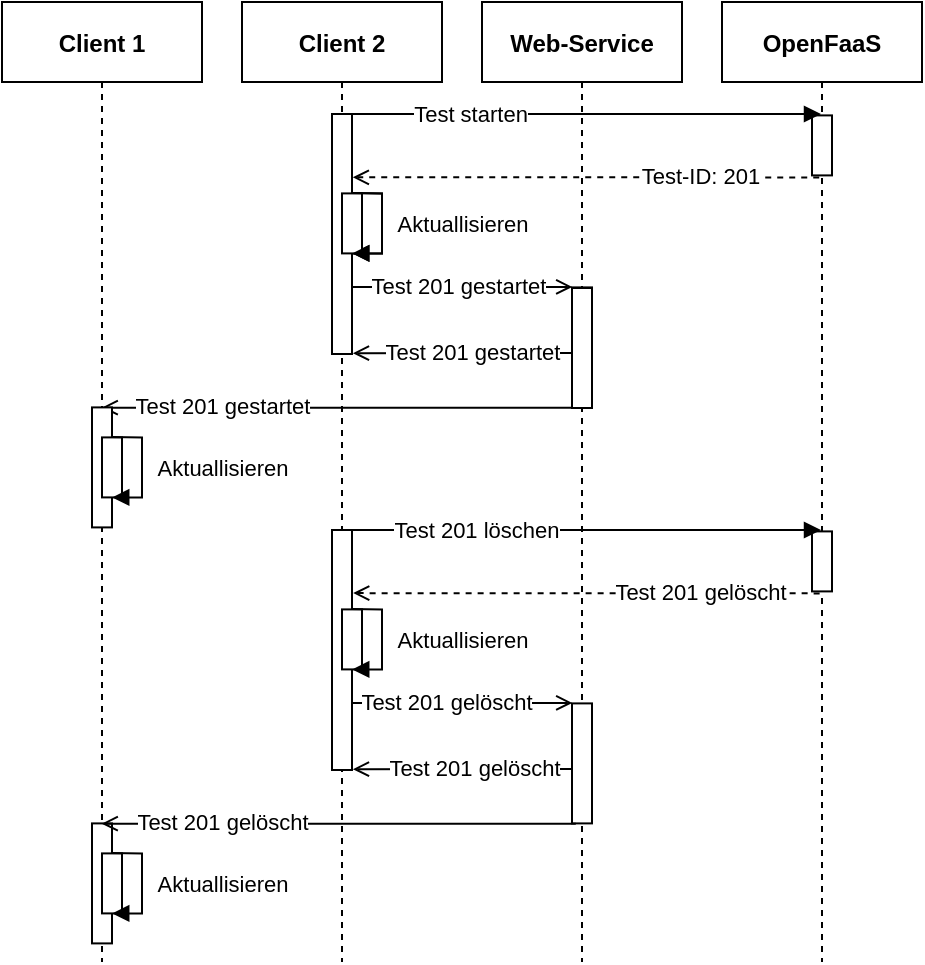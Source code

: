 <mxfile version="16.1.2" type="device"><diagram id="kgpKYQtTHZ0yAKxKKP6v" name="Page-1"><mxGraphModel dx="787" dy="612" grid="1" gridSize="10" guides="1" tooltips="1" connect="1" arrows="1" fold="1" page="1" pageScale="1" pageWidth="850" pageHeight="1100" math="0" shadow="0"><root><mxCell id="0"/><mxCell id="1" parent="0"/><mxCell id="3nuBFxr9cyL0pnOWT2aG-1" value="Client 1" style="shape=umlLifeline;perimeter=lifelinePerimeter;container=1;collapsible=0;recursiveResize=0;rounded=0;shadow=0;strokeWidth=1;fontStyle=1" parent="1" vertex="1"><mxGeometry x="10" y="10" width="100" height="480" as="geometry"/></mxCell><mxCell id="13Dmo5uygLEbAeAO2sN4-3" value="OpenFaaS" style="shape=umlLifeline;perimeter=lifelinePerimeter;container=1;collapsible=0;recursiveResize=0;rounded=0;shadow=0;strokeWidth=1;fontStyle=1" parent="1" vertex="1"><mxGeometry x="370" y="10" width="100" height="480" as="geometry"/></mxCell><mxCell id="13Dmo5uygLEbAeAO2sN4-63" value="" style="points=[];perimeter=orthogonalPerimeter;rounded=0;shadow=0;strokeWidth=1;" parent="13Dmo5uygLEbAeAO2sN4-3" vertex="1"><mxGeometry x="45" y="56.7" width="10" height="30" as="geometry"/></mxCell><mxCell id="13Dmo5uygLEbAeAO2sN4-64" value="" style="endArrow=block;html=1;rounded=0;exitX=0.44;exitY=-0.007;exitDx=0;exitDy=0;exitPerimeter=0;strokeWidth=1;endFill=1;" parent="13Dmo5uygLEbAeAO2sN4-3" edge="1"><mxGeometry width="50" height="50" relative="1" as="geometry"><mxPoint x="-190.6" y="56" as="sourcePoint"/><mxPoint x="49.5" y="56" as="targetPoint"/></mxGeometry></mxCell><mxCell id="13Dmo5uygLEbAeAO2sN4-65" value="Test starten" style="edgeLabel;html=1;align=center;verticalAlign=middle;resizable=0;points=[];" parent="13Dmo5uygLEbAeAO2sN4-64" vertex="1" connectable="0"><mxGeometry x="-0.284" y="-1" relative="1" as="geometry"><mxPoint x="-22" y="-1" as="offset"/></mxGeometry></mxCell><mxCell id="13Dmo5uygLEbAeAO2sN4-66" value="" style="endArrow=none;dashed=1;html=1;rounded=0;strokeWidth=1;entryX=0.44;entryY=1.033;entryDx=0;entryDy=0;entryPerimeter=0;endFill=0;startArrow=open;startFill=0;exitX=1.038;exitY=0.264;exitDx=0;exitDy=0;exitPerimeter=0;" parent="13Dmo5uygLEbAeAO2sN4-3" source="13Dmo5uygLEbAeAO2sN4-54" target="13Dmo5uygLEbAeAO2sN4-63" edge="1"><mxGeometry width="50" height="50" relative="1" as="geometry"><mxPoint x="-180" y="87.7" as="sourcePoint"/><mxPoint x="-360" y="16.7" as="targetPoint"/></mxGeometry></mxCell><mxCell id="13Dmo5uygLEbAeAO2sN4-67" value="Test-ID: 201" style="edgeLabel;html=1;align=center;verticalAlign=middle;resizable=0;points=[];" parent="13Dmo5uygLEbAeAO2sN4-66" vertex="1" connectable="0"><mxGeometry x="0.552" y="2" relative="1" as="geometry"><mxPoint x="-8" y="1" as="offset"/></mxGeometry></mxCell><mxCell id="13Dmo5uygLEbAeAO2sN4-68" value="" style="endArrow=open;html=1;rounded=0;strokeWidth=1;endFill=0;exitX=1.009;exitY=0.598;exitDx=0;exitDy=0;exitPerimeter=0;entryX=0.015;entryY=-0.004;entryDx=0;entryDy=0;entryPerimeter=0;" parent="13Dmo5uygLEbAeAO2sN4-3" target="13Dmo5uygLEbAeAO2sN4-62" edge="1"><mxGeometry width="50" height="50" relative="1" as="geometry"><mxPoint x="-184.91" y="142.5" as="sourcePoint"/><mxPoint x="-440" y="62.7" as="targetPoint"/></mxGeometry></mxCell><mxCell id="13Dmo5uygLEbAeAO2sN4-69" value="Test 201 gestartet" style="edgeLabel;html=1;align=center;verticalAlign=middle;resizable=0;points=[];" parent="13Dmo5uygLEbAeAO2sN4-68" vertex="1" connectable="0"><mxGeometry x="-0.167" y="1" relative="1" as="geometry"><mxPoint x="7" as="offset"/></mxGeometry></mxCell><mxCell id="13Dmo5uygLEbAeAO2sN4-70" value="" style="endArrow=open;html=1;rounded=0;strokeWidth=1;endFill=0;exitX=-0.025;exitY=0.497;exitDx=0;exitDy=0;exitPerimeter=0;entryX=1.045;entryY=0.899;entryDx=0;entryDy=0;entryPerimeter=0;" parent="13Dmo5uygLEbAeAO2sN4-3" edge="1"><mxGeometry width="50" height="50" relative="1" as="geometry"><mxPoint x="-75.25" y="175.52" as="sourcePoint"/><mxPoint x="-184.55" y="175.6" as="targetPoint"/></mxGeometry></mxCell><mxCell id="13Dmo5uygLEbAeAO2sN4-71" value="Test 201 gestartet" style="edgeLabel;html=1;align=center;verticalAlign=middle;resizable=0;points=[];" parent="13Dmo5uygLEbAeAO2sN4-70" vertex="1" connectable="0"><mxGeometry x="0.331" y="-1" relative="1" as="geometry"><mxPoint x="23" as="offset"/></mxGeometry></mxCell><mxCell id="13Dmo5uygLEbAeAO2sN4-72" value="" style="endArrow=open;html=1;rounded=0;strokeWidth=1;endFill=0;exitX=0.19;exitY=1.002;exitDx=0;exitDy=0;exitPerimeter=0;" parent="13Dmo5uygLEbAeAO2sN4-3" source="13Dmo5uygLEbAeAO2sN4-62" edge="1"><mxGeometry width="50" height="50" relative="1" as="geometry"><mxPoint x="-460.7" y="122.7" as="sourcePoint"/><mxPoint x="-310.167" y="202.82" as="targetPoint"/></mxGeometry></mxCell><mxCell id="13Dmo5uygLEbAeAO2sN4-73" value="Test 201 gestartet" style="edgeLabel;html=1;align=center;verticalAlign=middle;resizable=0;points=[];" parent="13Dmo5uygLEbAeAO2sN4-72" vertex="1" connectable="0"><mxGeometry x="0.331" y="-1" relative="1" as="geometry"><mxPoint x="-19" as="offset"/></mxGeometry></mxCell><mxCell id="13Dmo5uygLEbAeAO2sN4-62" value="" style="points=[];perimeter=orthogonalPerimeter;rounded=0;shadow=0;strokeWidth=1;" parent="13Dmo5uygLEbAeAO2sN4-3" vertex="1"><mxGeometry x="-75" y="142.7" width="10" height="60" as="geometry"/></mxCell><mxCell id="13Dmo5uygLEbAeAO2sN4-58" value="" style="points=[];perimeter=orthogonalPerimeter;rounded=0;shadow=0;strokeWidth=1;" parent="13Dmo5uygLEbAeAO2sN4-3" vertex="1"><mxGeometry x="-315" y="202.7" width="10" height="60" as="geometry"/></mxCell><mxCell id="13Dmo5uygLEbAeAO2sN4-59" value="" style="points=[];perimeter=orthogonalPerimeter;rounded=0;shadow=0;strokeWidth=1;" parent="13Dmo5uygLEbAeAO2sN4-3" vertex="1"><mxGeometry x="-310" y="217.7" width="10" height="30" as="geometry"/></mxCell><mxCell id="13Dmo5uygLEbAeAO2sN4-54" value="" style="points=[];perimeter=orthogonalPerimeter;rounded=0;shadow=0;strokeWidth=1;" parent="13Dmo5uygLEbAeAO2sN4-3" vertex="1"><mxGeometry x="-195" y="56" width="10" height="120" as="geometry"/></mxCell><mxCell id="13Dmo5uygLEbAeAO2sN4-55" value="" style="points=[];perimeter=orthogonalPerimeter;rounded=0;shadow=0;strokeWidth=1;" parent="13Dmo5uygLEbAeAO2sN4-3" vertex="1"><mxGeometry x="-190" y="95.7" width="10" height="30" as="geometry"/></mxCell><mxCell id="13Dmo5uygLEbAeAO2sN4-56" value="" style="endArrow=block;html=1;rounded=0;strokeWidth=1;exitX=0.492;exitY=-0.006;exitDx=0;exitDy=0;exitPerimeter=0;entryX=0.512;entryY=1;entryDx=0;entryDy=0;entryPerimeter=0;endFill=1;" parent="13Dmo5uygLEbAeAO2sN4-3" source="13Dmo5uygLEbAeAO2sN4-55" target="13Dmo5uygLEbAeAO2sN4-55" edge="1"><mxGeometry width="50" height="50" relative="1" as="geometry"><mxPoint x="-760" y="-69.3" as="sourcePoint"/><mxPoint x="-710" y="-119.3" as="targetPoint"/><Array as="points"><mxPoint x="-170" y="95.7"/><mxPoint x="-170" y="125.7"/></Array></mxGeometry></mxCell><mxCell id="13Dmo5uygLEbAeAO2sN4-57" value="Aktuallisieren" style="edgeLabel;html=1;align=center;verticalAlign=middle;resizable=0;points=[];" parent="13Dmo5uygLEbAeAO2sN4-56" vertex="1" connectable="0"><mxGeometry x="-0.125" relative="1" as="geometry"><mxPoint x="40" y="4" as="offset"/></mxGeometry></mxCell><mxCell id="13Dmo5uygLEbAeAO2sN4-60" value="" style="endArrow=block;html=1;rounded=0;strokeWidth=1;exitX=0.492;exitY=-0.006;exitDx=0;exitDy=0;exitPerimeter=0;entryX=0.512;entryY=1;entryDx=0;entryDy=0;entryPerimeter=0;endFill=1;" parent="13Dmo5uygLEbAeAO2sN4-3" source="13Dmo5uygLEbAeAO2sN4-59" target="13Dmo5uygLEbAeAO2sN4-59" edge="1"><mxGeometry width="50" height="50" relative="1" as="geometry"><mxPoint x="-760" y="132.7" as="sourcePoint"/><mxPoint x="-710" y="82.7" as="targetPoint"/><Array as="points"><mxPoint x="-290" y="217.7"/><mxPoint x="-290" y="247.7"/></Array></mxGeometry></mxCell><mxCell id="13Dmo5uygLEbAeAO2sN4-61" value="Aktuallisieren" style="edgeLabel;html=1;align=center;verticalAlign=middle;resizable=0;points=[];" parent="13Dmo5uygLEbAeAO2sN4-60" vertex="1" connectable="0"><mxGeometry x="-0.125" relative="1" as="geometry"><mxPoint x="40" y="4" as="offset"/></mxGeometry></mxCell><mxCell id="3nuBFxr9cyL0pnOWT2aG-5" value="Client 2" style="shape=umlLifeline;perimeter=lifelinePerimeter;container=1;collapsible=0;recursiveResize=0;rounded=0;shadow=0;strokeWidth=1;fontStyle=1" parent="1" vertex="1"><mxGeometry x="130" y="10" width="100" height="480" as="geometry"/></mxCell><mxCell id="13Dmo5uygLEbAeAO2sN4-44" value="" style="points=[];perimeter=orthogonalPerimeter;rounded=0;shadow=0;strokeWidth=1;" parent="3nuBFxr9cyL0pnOWT2aG-5" vertex="1"><mxGeometry x="45" y="264" width="10" height="120" as="geometry"/></mxCell><mxCell id="13Dmo5uygLEbAeAO2sN4-48" value="" style="points=[];perimeter=orthogonalPerimeter;rounded=0;shadow=0;strokeWidth=1;" parent="3nuBFxr9cyL0pnOWT2aG-5" vertex="1"><mxGeometry x="50" y="303.7" width="10" height="30" as="geometry"/></mxCell><mxCell id="13Dmo5uygLEbAeAO2sN4-49" value="" style="endArrow=block;html=1;rounded=0;strokeWidth=1;exitX=0.492;exitY=-0.006;exitDx=0;exitDy=0;exitPerimeter=0;entryX=0.512;entryY=1;entryDx=0;entryDy=0;entryPerimeter=0;endFill=1;" parent="3nuBFxr9cyL0pnOWT2aG-5" source="13Dmo5uygLEbAeAO2sN4-48" target="13Dmo5uygLEbAeAO2sN4-48" edge="1"><mxGeometry width="50" height="50" relative="1" as="geometry"><mxPoint x="-280" y="218.7" as="sourcePoint"/><mxPoint x="-230" y="168.7" as="targetPoint"/><Array as="points"><mxPoint x="70" y="303.7"/><mxPoint x="70" y="333.7"/></Array></mxGeometry></mxCell><mxCell id="13Dmo5uygLEbAeAO2sN4-50" value="Aktuallisieren" style="edgeLabel;html=1;align=center;verticalAlign=middle;resizable=0;points=[];" parent="13Dmo5uygLEbAeAO2sN4-49" vertex="1" connectable="0"><mxGeometry x="-0.125" relative="1" as="geometry"><mxPoint x="40" y="4" as="offset"/></mxGeometry></mxCell><mxCell id="JE1dEYc0svZtLZs6SH98-1" value="" style="points=[];perimeter=orthogonalPerimeter;rounded=0;shadow=0;strokeWidth=1;" vertex="1" parent="3nuBFxr9cyL0pnOWT2aG-5"><mxGeometry x="45" y="56" width="10" height="120" as="geometry"/></mxCell><mxCell id="13Dmo5uygLEbAeAO2sN4-1" value="Web-Service" style="shape=umlLifeline;perimeter=lifelinePerimeter;container=1;collapsible=0;recursiveResize=0;rounded=0;shadow=0;strokeWidth=1;fontStyle=1" parent="1" vertex="1"><mxGeometry x="250" y="10" width="100" height="480" as="geometry"/></mxCell><mxCell id="13Dmo5uygLEbAeAO2sN4-22" value="" style="points=[];perimeter=orthogonalPerimeter;rounded=0;shadow=0;strokeWidth=1;" parent="13Dmo5uygLEbAeAO2sN4-1" vertex="1"><mxGeometry x="-195" y="410.7" width="10" height="60" as="geometry"/></mxCell><mxCell id="13Dmo5uygLEbAeAO2sN4-23" value="" style="points=[];perimeter=orthogonalPerimeter;rounded=0;shadow=0;strokeWidth=1;" parent="13Dmo5uygLEbAeAO2sN4-1" vertex="1"><mxGeometry x="-190" y="425.7" width="10" height="30" as="geometry"/></mxCell><mxCell id="13Dmo5uygLEbAeAO2sN4-24" value="" style="endArrow=block;html=1;rounded=0;strokeWidth=1;exitX=0.492;exitY=-0.006;exitDx=0;exitDy=0;exitPerimeter=0;entryX=0.512;entryY=1;entryDx=0;entryDy=0;entryPerimeter=0;endFill=1;" parent="13Dmo5uygLEbAeAO2sN4-1" source="13Dmo5uygLEbAeAO2sN4-23" target="13Dmo5uygLEbAeAO2sN4-23" edge="1"><mxGeometry width="50" height="50" relative="1" as="geometry"><mxPoint x="-280" y="420.7" as="sourcePoint"/><mxPoint x="-230" y="370.7" as="targetPoint"/><Array as="points"><mxPoint x="-170" y="425.7"/><mxPoint x="-170" y="455.7"/></Array></mxGeometry></mxCell><mxCell id="13Dmo5uygLEbAeAO2sN4-25" value="Aktuallisieren" style="edgeLabel;html=1;align=center;verticalAlign=middle;resizable=0;points=[];" parent="13Dmo5uygLEbAeAO2sN4-24" vertex="1" connectable="0"><mxGeometry x="-0.125" relative="1" as="geometry"><mxPoint x="40" y="4" as="offset"/></mxGeometry></mxCell><mxCell id="13Dmo5uygLEbAeAO2sN4-27" value="" style="points=[];perimeter=orthogonalPerimeter;rounded=0;shadow=0;strokeWidth=1;" parent="13Dmo5uygLEbAeAO2sN4-1" vertex="1"><mxGeometry x="45" y="350.7" width="10" height="60" as="geometry"/></mxCell><mxCell id="13Dmo5uygLEbAeAO2sN4-33" value="" style="endArrow=open;html=1;rounded=0;strokeWidth=1;endFill=0;exitX=1.009;exitY=0.598;exitDx=0;exitDy=0;exitPerimeter=0;entryX=0.015;entryY=-0.004;entryDx=0;entryDy=0;entryPerimeter=0;" parent="13Dmo5uygLEbAeAO2sN4-1" target="13Dmo5uygLEbAeAO2sN4-27" edge="1"><mxGeometry width="50" height="50" relative="1" as="geometry"><mxPoint x="-64.91" y="350.5" as="sourcePoint"/><mxPoint x="40" y="350.7" as="targetPoint"/></mxGeometry></mxCell><mxCell id="13Dmo5uygLEbAeAO2sN4-34" value="Test 201 gelöscht" style="edgeLabel;html=1;align=center;verticalAlign=middle;resizable=0;points=[];" parent="13Dmo5uygLEbAeAO2sN4-33" vertex="1" connectable="0"><mxGeometry x="-0.167" y="1" relative="1" as="geometry"><mxPoint x="1" as="offset"/></mxGeometry></mxCell><mxCell id="13Dmo5uygLEbAeAO2sN4-35" value="" style="endArrow=open;html=1;rounded=0;strokeWidth=1;endFill=0;exitX=-0.025;exitY=0.497;exitDx=0;exitDy=0;exitPerimeter=0;entryX=1.045;entryY=0.899;entryDx=0;entryDy=0;entryPerimeter=0;" parent="13Dmo5uygLEbAeAO2sN4-1" edge="1"><mxGeometry width="50" height="50" relative="1" as="geometry"><mxPoint x="44.75" y="383.52" as="sourcePoint"/><mxPoint x="-64.55" y="383.6" as="targetPoint"/></mxGeometry></mxCell><mxCell id="13Dmo5uygLEbAeAO2sN4-36" value="Test 201 gelöscht" style="edgeLabel;html=1;align=center;verticalAlign=middle;resizable=0;points=[];" parent="13Dmo5uygLEbAeAO2sN4-35" vertex="1" connectable="0"><mxGeometry x="0.331" y="-1" relative="1" as="geometry"><mxPoint x="24" as="offset"/></mxGeometry></mxCell><mxCell id="13Dmo5uygLEbAeAO2sN4-37" value="" style="endArrow=open;html=1;rounded=0;strokeWidth=1;endFill=0;exitX=0.19;exitY=1.002;exitDx=0;exitDy=0;exitPerimeter=0;" parent="13Dmo5uygLEbAeAO2sN4-1" source="13Dmo5uygLEbAeAO2sN4-27" edge="1"><mxGeometry width="50" height="50" relative="1" as="geometry"><mxPoint x="19.3" y="410.7" as="sourcePoint"/><mxPoint x="-190.167" y="410.82" as="targetPoint"/></mxGeometry></mxCell><mxCell id="13Dmo5uygLEbAeAO2sN4-38" value="Test 201 gelöscht" style="edgeLabel;html=1;align=center;verticalAlign=middle;resizable=0;points=[];" parent="13Dmo5uygLEbAeAO2sN4-37" vertex="1" connectable="0"><mxGeometry x="0.331" y="-1" relative="1" as="geometry"><mxPoint x="-19" as="offset"/></mxGeometry></mxCell><mxCell id="13Dmo5uygLEbAeAO2sN4-28" value="" style="points=[];perimeter=orthogonalPerimeter;rounded=0;shadow=0;strokeWidth=1;fillColor=default;strokeColor=default;gradientColor=none;" parent="13Dmo5uygLEbAeAO2sN4-1" vertex="1"><mxGeometry x="165" y="264.7" width="10" height="30" as="geometry"/></mxCell><mxCell id="JE1dEYc0svZtLZs6SH98-2" value="" style="points=[];perimeter=orthogonalPerimeter;rounded=0;shadow=0;strokeWidth=1;" vertex="1" parent="13Dmo5uygLEbAeAO2sN4-1"><mxGeometry x="45" y="143" width="10" height="60" as="geometry"/></mxCell><mxCell id="13Dmo5uygLEbAeAO2sN4-29" value="" style="endArrow=block;html=1;rounded=0;exitX=0.44;exitY=-0.007;exitDx=0;exitDy=0;exitPerimeter=0;strokeWidth=1;endFill=1;" parent="13Dmo5uygLEbAeAO2sN4-1" edge="1"><mxGeometry width="50" height="50" relative="1" as="geometry"><mxPoint x="-70.6" y="264" as="sourcePoint"/><mxPoint x="169.5" y="264.0" as="targetPoint"/></mxGeometry></mxCell><mxCell id="13Dmo5uygLEbAeAO2sN4-30" value="Test 201 löschen" style="edgeLabel;html=1;align=center;verticalAlign=middle;resizable=0;points=[];" parent="13Dmo5uygLEbAeAO2sN4-29" vertex="1" connectable="0"><mxGeometry x="-0.284" y="-1" relative="1" as="geometry"><mxPoint x="-19" y="-1" as="offset"/></mxGeometry></mxCell><mxCell id="13Dmo5uygLEbAeAO2sN4-31" value="" style="endArrow=none;dashed=1;html=1;rounded=0;strokeWidth=1;entryX=0.44;entryY=1.033;entryDx=0;entryDy=0;entryPerimeter=0;endFill=0;startArrow=open;startFill=0;exitX=1.058;exitY=0.263;exitDx=0;exitDy=0;exitPerimeter=0;" parent="1" source="13Dmo5uygLEbAeAO2sN4-44" target="13Dmo5uygLEbAeAO2sN4-28" edge="1"><mxGeometry width="50" height="50" relative="1" as="geometry"><mxPoint x="190" y="305.7" as="sourcePoint"/><mxPoint x="370" y="314.7" as="targetPoint"/></mxGeometry></mxCell><mxCell id="13Dmo5uygLEbAeAO2sN4-32" value="Test 201 gelöscht" style="edgeLabel;html=1;align=center;verticalAlign=middle;resizable=0;points=[];" parent="13Dmo5uygLEbAeAO2sN4-31" vertex="1" connectable="0"><mxGeometry x="0.552" y="2" relative="1" as="geometry"><mxPoint x="-8" y="1" as="offset"/></mxGeometry></mxCell><mxCell id="JE1dEYc0svZtLZs6SH98-4" value="" style="points=[];perimeter=orthogonalPerimeter;rounded=0;shadow=0;strokeWidth=1;" vertex="1" parent="1"><mxGeometry x="180" y="105.7" width="10" height="30" as="geometry"/></mxCell><mxCell id="JE1dEYc0svZtLZs6SH98-5" value="" style="endArrow=block;html=1;rounded=0;strokeWidth=1;exitX=0.492;exitY=-0.006;exitDx=0;exitDy=0;exitPerimeter=0;entryX=0.512;entryY=1;entryDx=0;entryDy=0;entryPerimeter=0;endFill=1;" edge="1" parent="1"><mxGeometry width="50" height="50" relative="1" as="geometry"><mxPoint x="184.92" y="105.52" as="sourcePoint"/><mxPoint x="185.12" y="135.7" as="targetPoint"/><Array as="points"><mxPoint x="200" y="105.7"/><mxPoint x="200" y="135.7"/></Array></mxGeometry></mxCell><mxCell id="JE1dEYc0svZtLZs6SH98-6" value="Aktuallisieren" style="edgeLabel;html=1;align=center;verticalAlign=middle;resizable=0;points=[];" vertex="1" connectable="0" parent="JE1dEYc0svZtLZs6SH98-5"><mxGeometry x="-0.125" relative="1" as="geometry"><mxPoint x="40" y="4" as="offset"/></mxGeometry></mxCell></root></mxGraphModel></diagram></mxfile>